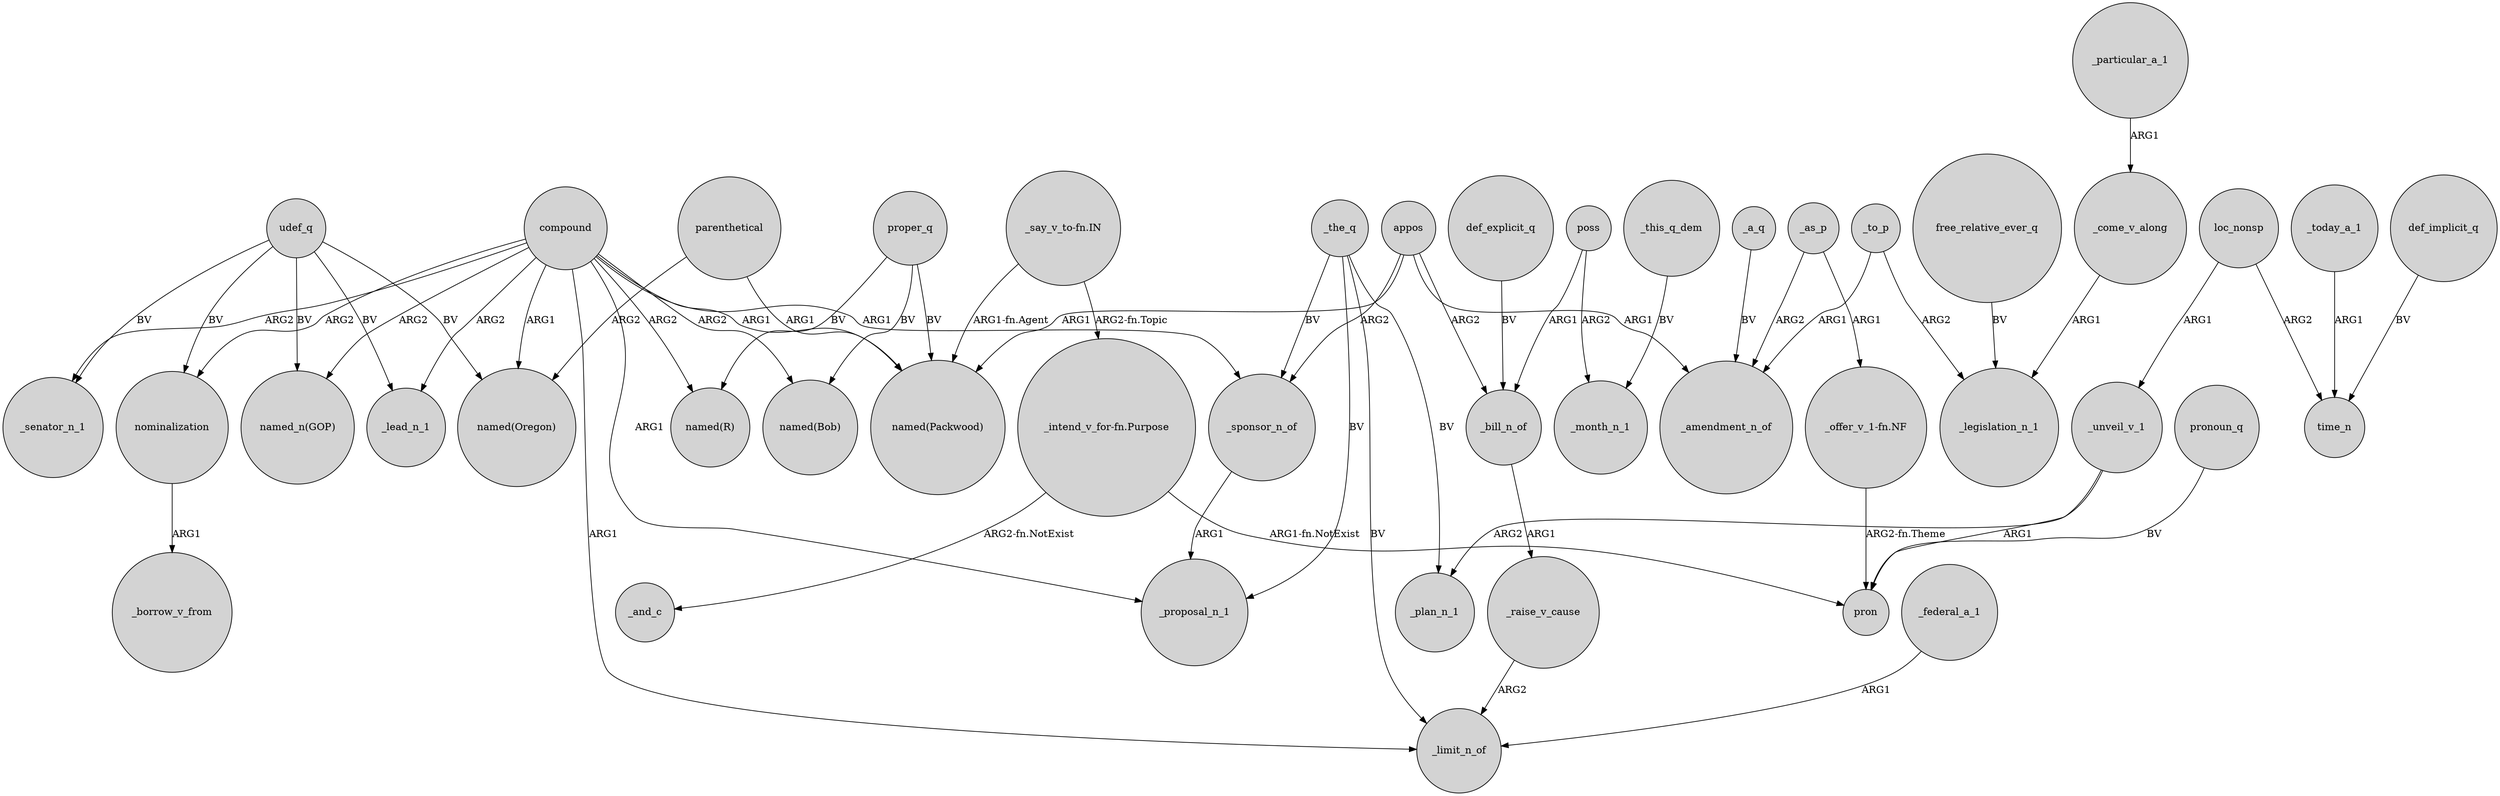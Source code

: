 digraph {
	node [shape=circle style=filled]
	proper_q -> "named(Packwood)" [label=BV]
	poss -> _month_n_1 [label=ARG2]
	udef_q -> _senator_n_1 [label=BV]
	_the_q -> _proposal_n_1 [label=BV]
	_today_a_1 -> time_n [label=ARG1]
	_a_q -> _amendment_n_of [label=BV]
	compound -> "named(R)" [label=ARG2]
	"_say_v_to-fn.IN" -> "_intend_v_for-fn.Purpose" [label="ARG2-fn.Topic"]
	_unveil_v_1 -> pron [label=ARG1]
	free_relative_ever_q -> _legislation_n_1 [label=BV]
	_this_q_dem -> _month_n_1 [label=BV]
	_the_q -> _plan_n_1 [label=BV]
	proper_q -> "named(Bob)" [label=BV]
	compound -> _limit_n_of [label=ARG1]
	nominalization -> _borrow_v_from [label=ARG1]
	udef_q -> "named(Oregon)" [label=BV]
	compound -> nominalization [label=ARG2]
	"_say_v_to-fn.IN" -> "named(Packwood)" [label="ARG1-fn.Agent"]
	_particular_a_1 -> _come_v_along [label=ARG1]
	"_offer_v_1-fn.NF" -> pron [label="ARG2-fn.Theme"]
	udef_q -> _lead_n_1 [label=BV]
	compound -> "named(Bob)" [label=ARG2]
	appos -> "named(Packwood)" [label=ARG1]
	parenthetical -> "named(Oregon)" [label=ARG2]
	_come_v_along -> _legislation_n_1 [label=ARG1]
	"_intend_v_for-fn.Purpose" -> _and_c [label="ARG2-fn.NotExist"]
	"_intend_v_for-fn.Purpose" -> pron [label="ARG1-fn.NotExist"]
	loc_nonsp -> time_n [label=ARG2]
	udef_q -> "named_n(GOP)" [label=BV]
	pronoun_q -> pron [label=BV]
	_bill_n_of -> _raise_v_cause [label=ARG1]
	compound -> "named(Oregon)" [label=ARG1]
	_to_p -> _amendment_n_of [label=ARG1]
	_sponsor_n_of -> _proposal_n_1 [label=ARG1]
	compound -> _senator_n_1 [label=ARG2]
	compound -> "named_n(GOP)" [label=ARG2]
	_as_p -> "_offer_v_1-fn.NF" [label=ARG1]
	udef_q -> nominalization [label=BV]
	def_explicit_q -> _bill_n_of [label=BV]
	appos -> _bill_n_of [label=ARG2]
	compound -> "named(Packwood)" [label=ARG1]
	compound -> _lead_n_1 [label=ARG2]
	_unveil_v_1 -> _plan_n_1 [label=ARG2]
	_the_q -> _sponsor_n_of [label=BV]
	loc_nonsp -> _unveil_v_1 [label=ARG1]
	appos -> _sponsor_n_of [label=ARG2]
	proper_q -> "named(R)" [label=BV]
	appos -> _amendment_n_of [label=ARG1]
	poss -> _bill_n_of [label=ARG1]
	_federal_a_1 -> _limit_n_of [label=ARG1]
	compound -> _proposal_n_1 [label=ARG1]
	compound -> _sponsor_n_of [label=ARG1]
	_raise_v_cause -> _limit_n_of [label=ARG2]
	parenthetical -> "named(Packwood)" [label=ARG1]
	_as_p -> _amendment_n_of [label=ARG2]
	_to_p -> _legislation_n_1 [label=ARG2]
	_the_q -> _limit_n_of [label=BV]
	def_implicit_q -> time_n [label=BV]
}
